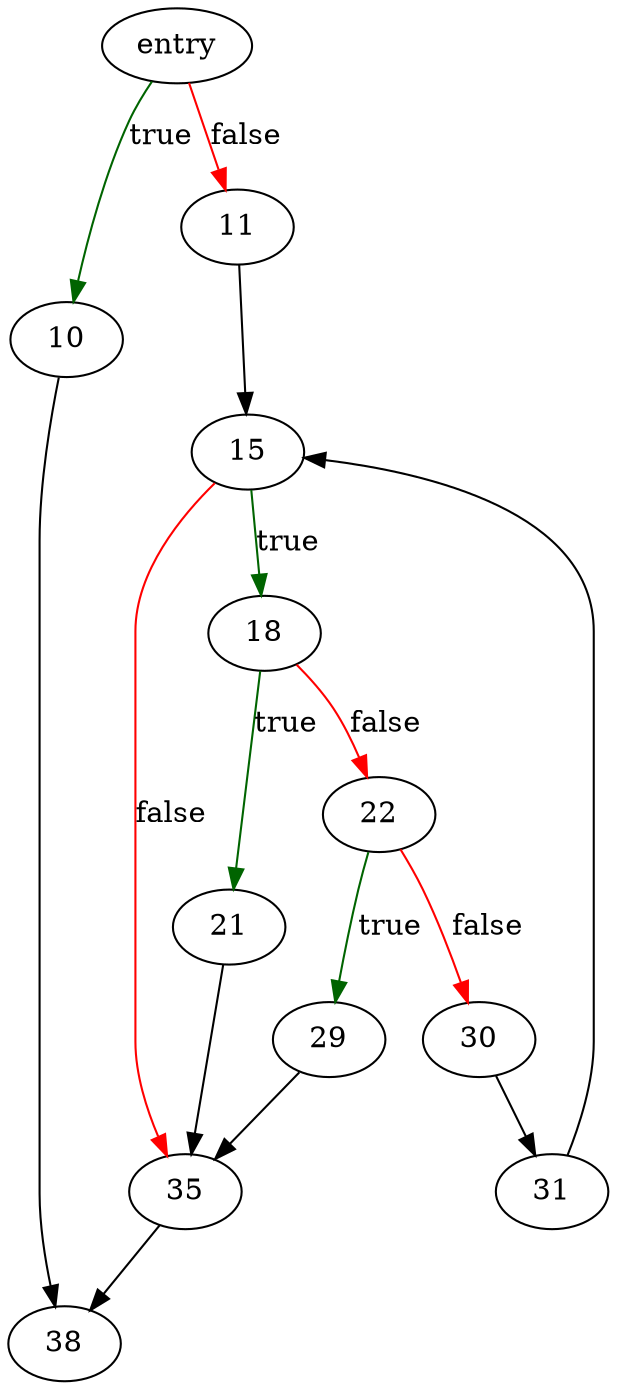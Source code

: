 digraph "sqlite3_vfs_find" {
	// Node definitions.
	1 [label=entry];
	10;
	11;
	15;
	18;
	21;
	22;
	29;
	30;
	31;
	35;
	38;

	// Edge definitions.
	1 -> 10 [
		color=darkgreen
		label=true
	];
	1 -> 11 [
		color=red
		label=false
	];
	10 -> 38;
	11 -> 15;
	15 -> 18 [
		color=darkgreen
		label=true
	];
	15 -> 35 [
		color=red
		label=false
	];
	18 -> 21 [
		color=darkgreen
		label=true
	];
	18 -> 22 [
		color=red
		label=false
	];
	21 -> 35;
	22 -> 29 [
		color=darkgreen
		label=true
	];
	22 -> 30 [
		color=red
		label=false
	];
	29 -> 35;
	30 -> 31;
	31 -> 15;
	35 -> 38;
}